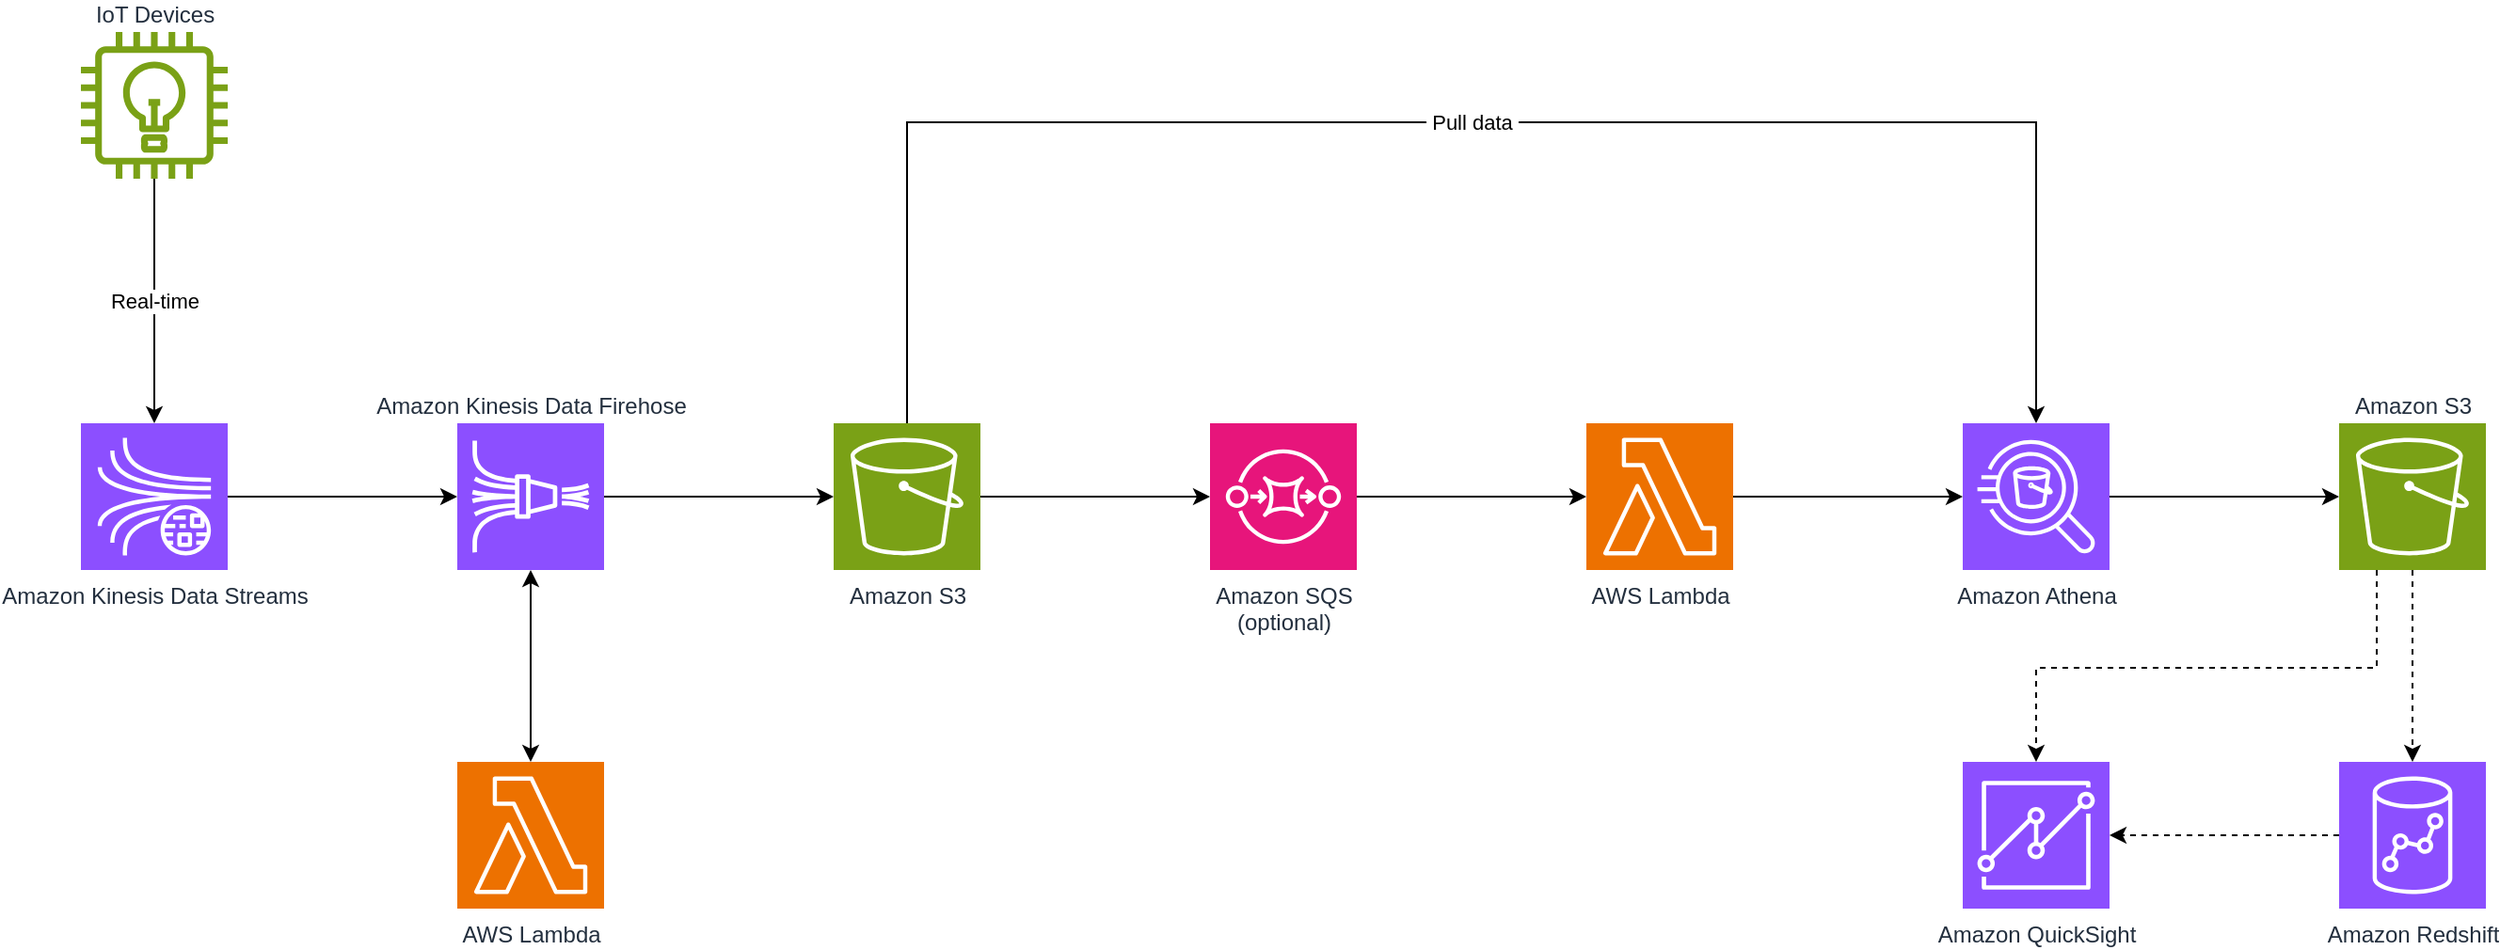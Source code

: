 <mxfile version="26.0.4">
  <diagram name="Page-1" id="mw_ZvagViDS2W89REuIZ">
    <mxGraphModel dx="1114" dy="2127" grid="1" gridSize="10" guides="1" tooltips="1" connect="1" arrows="1" fold="1" page="1" pageScale="1" pageWidth="850" pageHeight="1100" math="0" shadow="0">
      <root>
        <mxCell id="0" />
        <mxCell id="1" parent="0" />
        <mxCell id="9VLM2Cj5hEK0_qIQIp7Y-13" value="Real-time" style="edgeStyle=orthogonalEdgeStyle;rounded=0;orthogonalLoop=1;jettySize=auto;html=1;" edge="1" parent="1" source="9VLM2Cj5hEK0_qIQIp7Y-1" target="9VLM2Cj5hEK0_qIQIp7Y-3">
          <mxGeometry relative="1" as="geometry" />
        </mxCell>
        <mxCell id="9VLM2Cj5hEK0_qIQIp7Y-1" value="IoT Devices" style="sketch=0;outlineConnect=0;fontColor=#232F3E;gradientColor=none;fillColor=#7AA116;strokeColor=none;dashed=0;verticalLabelPosition=top;verticalAlign=bottom;align=center;html=1;fontSize=12;fontStyle=0;aspect=fixed;pointerEvents=1;shape=mxgraph.aws4.lightbulb;labelPosition=center;" vertex="1" parent="1">
          <mxGeometry x="140" y="-78" width="78" height="78" as="geometry" />
        </mxCell>
        <mxCell id="9VLM2Cj5hEK0_qIQIp7Y-15" style="edgeStyle=orthogonalEdgeStyle;rounded=0;orthogonalLoop=1;jettySize=auto;html=1;" edge="1" parent="1" source="9VLM2Cj5hEK0_qIQIp7Y-2" target="9VLM2Cj5hEK0_qIQIp7Y-5">
          <mxGeometry relative="1" as="geometry" />
        </mxCell>
        <mxCell id="9VLM2Cj5hEK0_qIQIp7Y-21" style="edgeStyle=orthogonalEdgeStyle;rounded=0;orthogonalLoop=1;jettySize=auto;html=1;startArrow=classic;startFill=1;" edge="1" parent="1" source="9VLM2Cj5hEK0_qIQIp7Y-2" target="9VLM2Cj5hEK0_qIQIp7Y-6">
          <mxGeometry relative="1" as="geometry" />
        </mxCell>
        <mxCell id="9VLM2Cj5hEK0_qIQIp7Y-2" value="Amazon Kinesis Data Firehose" style="sketch=0;points=[[0,0,0],[0.25,0,0],[0.5,0,0],[0.75,0,0],[1,0,0],[0,1,0],[0.25,1,0],[0.5,1,0],[0.75,1,0],[1,1,0],[0,0.25,0],[0,0.5,0],[0,0.75,0],[1,0.25,0],[1,0.5,0],[1,0.75,0]];outlineConnect=0;fontColor=#232F3E;fillColor=#8C4FFF;strokeColor=#ffffff;dashed=0;verticalLabelPosition=top;verticalAlign=bottom;align=center;html=1;fontSize=12;fontStyle=0;aspect=fixed;shape=mxgraph.aws4.resourceIcon;resIcon=mxgraph.aws4.kinesis_data_firehose;labelPosition=center;" vertex="1" parent="1">
          <mxGeometry x="340" y="130" width="78" height="78" as="geometry" />
        </mxCell>
        <mxCell id="9VLM2Cj5hEK0_qIQIp7Y-14" style="edgeStyle=orthogonalEdgeStyle;rounded=0;orthogonalLoop=1;jettySize=auto;html=1;" edge="1" parent="1" source="9VLM2Cj5hEK0_qIQIp7Y-3" target="9VLM2Cj5hEK0_qIQIp7Y-2">
          <mxGeometry relative="1" as="geometry" />
        </mxCell>
        <mxCell id="9VLM2Cj5hEK0_qIQIp7Y-3" value="Amazon Kinesis Data Streams" style="sketch=0;points=[[0,0,0],[0.25,0,0],[0.5,0,0],[0.75,0,0],[1,0,0],[0,1,0],[0.25,1,0],[0.5,1,0],[0.75,1,0],[1,1,0],[0,0.25,0],[0,0.5,0],[0,0.75,0],[1,0.25,0],[1,0.5,0],[1,0.75,0]];outlineConnect=0;fontColor=#232F3E;fillColor=#8C4FFF;strokeColor=#ffffff;dashed=0;verticalLabelPosition=bottom;verticalAlign=top;align=center;html=1;fontSize=12;fontStyle=0;aspect=fixed;shape=mxgraph.aws4.resourceIcon;resIcon=mxgraph.aws4.kinesis_data_streams;" vertex="1" parent="1">
          <mxGeometry x="140" y="130" width="78" height="78" as="geometry" />
        </mxCell>
        <mxCell id="9VLM2Cj5hEK0_qIQIp7Y-16" style="edgeStyle=orthogonalEdgeStyle;rounded=0;orthogonalLoop=1;jettySize=auto;html=1;" edge="1" parent="1" source="9VLM2Cj5hEK0_qIQIp7Y-5" target="9VLM2Cj5hEK0_qIQIp7Y-12">
          <mxGeometry relative="1" as="geometry" />
        </mxCell>
        <mxCell id="9VLM2Cj5hEK0_qIQIp7Y-5" value="Amazon S3" style="sketch=0;points=[[0,0,0],[0.25,0,0],[0.5,0,0],[0.75,0,0],[1,0,0],[0,1,0],[0.25,1,0],[0.5,1,0],[0.75,1,0],[1,1,0],[0,0.25,0],[0,0.5,0],[0,0.75,0],[1,0.25,0],[1,0.5,0],[1,0.75,0]];outlineConnect=0;fontColor=#232F3E;fillColor=#7AA116;strokeColor=#ffffff;dashed=0;verticalLabelPosition=bottom;verticalAlign=top;align=center;html=1;fontSize=12;fontStyle=0;aspect=fixed;shape=mxgraph.aws4.resourceIcon;resIcon=mxgraph.aws4.s3;" vertex="1" parent="1">
          <mxGeometry x="540" y="130" width="78" height="78" as="geometry" />
        </mxCell>
        <mxCell id="9VLM2Cj5hEK0_qIQIp7Y-6" value="AWS Lambda" style="sketch=0;points=[[0,0,0],[0.25,0,0],[0.5,0,0],[0.75,0,0],[1,0,0],[0,1,0],[0.25,1,0],[0.5,1,0],[0.75,1,0],[1,1,0],[0,0.25,0],[0,0.5,0],[0,0.75,0],[1,0.25,0],[1,0.5,0],[1,0.75,0]];outlineConnect=0;fontColor=#232F3E;fillColor=#ED7100;strokeColor=#ffffff;dashed=0;verticalLabelPosition=bottom;verticalAlign=top;align=center;html=1;fontSize=12;fontStyle=0;aspect=fixed;shape=mxgraph.aws4.resourceIcon;resIcon=mxgraph.aws4.lambda;" vertex="1" parent="1">
          <mxGeometry x="340" y="310" width="78" height="78" as="geometry" />
        </mxCell>
        <mxCell id="9VLM2Cj5hEK0_qIQIp7Y-7" value="Amazon QuickSight" style="sketch=0;points=[[0,0,0],[0.25,0,0],[0.5,0,0],[0.75,0,0],[1,0,0],[0,1,0],[0.25,1,0],[0.5,1,0],[0.75,1,0],[1,1,0],[0,0.25,0],[0,0.5,0],[0,0.75,0],[1,0.25,0],[1,0.5,0],[1,0.75,0]];outlineConnect=0;fontColor=#232F3E;fillColor=#8C4FFF;strokeColor=#ffffff;dashed=0;verticalLabelPosition=bottom;verticalAlign=top;align=center;html=1;fontSize=12;fontStyle=0;aspect=fixed;shape=mxgraph.aws4.resourceIcon;resIcon=mxgraph.aws4.quicksight;" vertex="1" parent="1">
          <mxGeometry x="1140" y="310" width="78" height="78" as="geometry" />
        </mxCell>
        <mxCell id="9VLM2Cj5hEK0_qIQIp7Y-23" style="edgeStyle=orthogonalEdgeStyle;rounded=0;orthogonalLoop=1;jettySize=auto;html=1;dashed=1;" edge="1" parent="1" source="9VLM2Cj5hEK0_qIQIp7Y-8" target="9VLM2Cj5hEK0_qIQIp7Y-7">
          <mxGeometry relative="1" as="geometry" />
        </mxCell>
        <mxCell id="9VLM2Cj5hEK0_qIQIp7Y-8" value="Amazon Redshift" style="sketch=0;points=[[0,0,0],[0.25,0,0],[0.5,0,0],[0.75,0,0],[1,0,0],[0,1,0],[0.25,1,0],[0.5,1,0],[0.75,1,0],[1,1,0],[0,0.25,0],[0,0.5,0],[0,0.75,0],[1,0.25,0],[1,0.5,0],[1,0.75,0]];outlineConnect=0;fontColor=#232F3E;fillColor=#8C4FFF;strokeColor=#ffffff;dashed=0;verticalLabelPosition=bottom;verticalAlign=top;align=center;html=1;fontSize=12;fontStyle=0;aspect=fixed;shape=mxgraph.aws4.resourceIcon;resIcon=mxgraph.aws4.redshift;" vertex="1" parent="1">
          <mxGeometry x="1340" y="310" width="78" height="78" as="geometry" />
        </mxCell>
        <mxCell id="9VLM2Cj5hEK0_qIQIp7Y-19" style="edgeStyle=orthogonalEdgeStyle;rounded=0;orthogonalLoop=1;jettySize=auto;html=1;" edge="1" parent="1" source="9VLM2Cj5hEK0_qIQIp7Y-9" target="9VLM2Cj5hEK0_qIQIp7Y-10">
          <mxGeometry relative="1" as="geometry" />
        </mxCell>
        <mxCell id="9VLM2Cj5hEK0_qIQIp7Y-9" value="Amazon Athena" style="sketch=0;points=[[0,0,0],[0.25,0,0],[0.5,0,0],[0.75,0,0],[1,0,0],[0,1,0],[0.25,1,0],[0.5,1,0],[0.75,1,0],[1,1,0],[0,0.25,0],[0,0.5,0],[0,0.75,0],[1,0.25,0],[1,0.5,0],[1,0.75,0]];outlineConnect=0;fontColor=#232F3E;fillColor=#8C4FFF;strokeColor=#ffffff;dashed=0;verticalLabelPosition=bottom;verticalAlign=top;align=center;html=1;fontSize=12;fontStyle=0;aspect=fixed;shape=mxgraph.aws4.resourceIcon;resIcon=mxgraph.aws4.athena;" vertex="1" parent="1">
          <mxGeometry x="1140" y="130" width="78" height="78" as="geometry" />
        </mxCell>
        <mxCell id="9VLM2Cj5hEK0_qIQIp7Y-22" style="edgeStyle=orthogonalEdgeStyle;rounded=0;orthogonalLoop=1;jettySize=auto;html=1;dashed=1;" edge="1" parent="1" source="9VLM2Cj5hEK0_qIQIp7Y-10" target="9VLM2Cj5hEK0_qIQIp7Y-8">
          <mxGeometry relative="1" as="geometry" />
        </mxCell>
        <mxCell id="9VLM2Cj5hEK0_qIQIp7Y-24" style="edgeStyle=orthogonalEdgeStyle;rounded=0;orthogonalLoop=1;jettySize=auto;html=1;dashed=1;" edge="1" parent="1" source="9VLM2Cj5hEK0_qIQIp7Y-10" target="9VLM2Cj5hEK0_qIQIp7Y-7">
          <mxGeometry relative="1" as="geometry">
            <Array as="points">
              <mxPoint x="1360" y="260" />
              <mxPoint x="1179" y="260" />
            </Array>
          </mxGeometry>
        </mxCell>
        <mxCell id="9VLM2Cj5hEK0_qIQIp7Y-10" value="Amazon S3" style="sketch=0;points=[[0,0,0],[0.25,0,0],[0.5,0,0],[0.75,0,0],[1,0,0],[0,1,0],[0.25,1,0],[0.5,1,0],[0.75,1,0],[1,1,0],[0,0.25,0],[0,0.5,0],[0,0.75,0],[1,0.25,0],[1,0.5,0],[1,0.75,0]];outlineConnect=0;fontColor=#232F3E;fillColor=#7AA116;strokeColor=#ffffff;dashed=0;verticalLabelPosition=top;verticalAlign=bottom;align=center;html=1;fontSize=12;fontStyle=0;aspect=fixed;shape=mxgraph.aws4.resourceIcon;resIcon=mxgraph.aws4.s3;labelPosition=center;" vertex="1" parent="1">
          <mxGeometry x="1340" y="130" width="78" height="78" as="geometry" />
        </mxCell>
        <mxCell id="9VLM2Cj5hEK0_qIQIp7Y-18" style="edgeStyle=orthogonalEdgeStyle;rounded=0;orthogonalLoop=1;jettySize=auto;html=1;" edge="1" parent="1" source="9VLM2Cj5hEK0_qIQIp7Y-11" target="9VLM2Cj5hEK0_qIQIp7Y-9">
          <mxGeometry relative="1" as="geometry" />
        </mxCell>
        <mxCell id="9VLM2Cj5hEK0_qIQIp7Y-11" value="AWS Lambda" style="sketch=0;points=[[0,0,0],[0.25,0,0],[0.5,0,0],[0.75,0,0],[1,0,0],[0,1,0],[0.25,1,0],[0.5,1,0],[0.75,1,0],[1,1,0],[0,0.25,0],[0,0.5,0],[0,0.75,0],[1,0.25,0],[1,0.5,0],[1,0.75,0]];outlineConnect=0;fontColor=#232F3E;fillColor=#ED7100;strokeColor=#ffffff;dashed=0;verticalLabelPosition=bottom;verticalAlign=top;align=center;html=1;fontSize=12;fontStyle=0;aspect=fixed;shape=mxgraph.aws4.resourceIcon;resIcon=mxgraph.aws4.lambda;" vertex="1" parent="1">
          <mxGeometry x="940" y="130" width="78" height="78" as="geometry" />
        </mxCell>
        <mxCell id="9VLM2Cj5hEK0_qIQIp7Y-17" style="edgeStyle=orthogonalEdgeStyle;rounded=0;orthogonalLoop=1;jettySize=auto;html=1;" edge="1" parent="1" source="9VLM2Cj5hEK0_qIQIp7Y-12" target="9VLM2Cj5hEK0_qIQIp7Y-11">
          <mxGeometry relative="1" as="geometry" />
        </mxCell>
        <mxCell id="9VLM2Cj5hEK0_qIQIp7Y-12" value="Amazon SQS&lt;div&gt;(optional)&lt;/div&gt;" style="sketch=0;points=[[0,0,0],[0.25,0,0],[0.5,0,0],[0.75,0,0],[1,0,0],[0,1,0],[0.25,1,0],[0.5,1,0],[0.75,1,0],[1,1,0],[0,0.25,0],[0,0.5,0],[0,0.75,0],[1,0.25,0],[1,0.5,0],[1,0.75,0]];outlineConnect=0;fontColor=#232F3E;fillColor=#E7157B;strokeColor=#ffffff;dashed=0;verticalLabelPosition=bottom;verticalAlign=top;align=center;html=1;fontSize=12;fontStyle=0;aspect=fixed;shape=mxgraph.aws4.resourceIcon;resIcon=mxgraph.aws4.sqs;" vertex="1" parent="1">
          <mxGeometry x="740" y="130" width="78" height="78" as="geometry" />
        </mxCell>
        <mxCell id="9VLM2Cj5hEK0_qIQIp7Y-20" value="&amp;nbsp;Pull data&amp;nbsp;" style="edgeStyle=orthogonalEdgeStyle;rounded=0;orthogonalLoop=1;jettySize=auto;html=1;entryX=0.5;entryY=0;entryDx=0;entryDy=0;entryPerimeter=0;" edge="1" parent="1" source="9VLM2Cj5hEK0_qIQIp7Y-5" target="9VLM2Cj5hEK0_qIQIp7Y-9">
          <mxGeometry relative="1" as="geometry">
            <Array as="points">
              <mxPoint x="579" y="-30" />
              <mxPoint x="1179" y="-30" />
            </Array>
          </mxGeometry>
        </mxCell>
      </root>
    </mxGraphModel>
  </diagram>
</mxfile>
